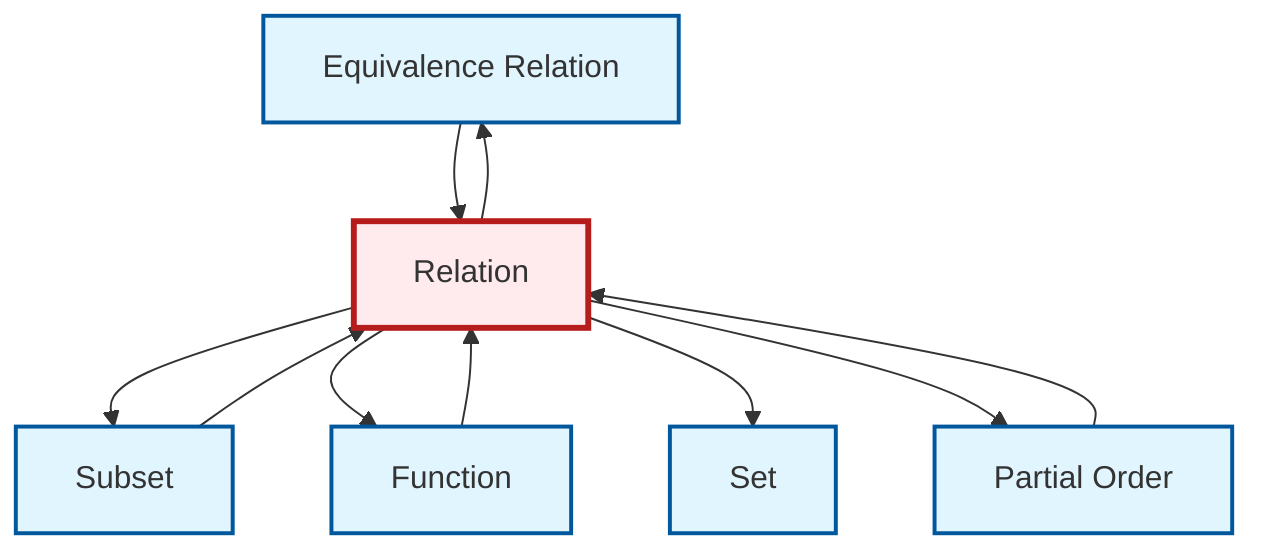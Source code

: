 graph TD
    classDef definition fill:#e1f5fe,stroke:#01579b,stroke-width:2px
    classDef theorem fill:#f3e5f5,stroke:#4a148c,stroke-width:2px
    classDef axiom fill:#fff3e0,stroke:#e65100,stroke-width:2px
    classDef example fill:#e8f5e9,stroke:#1b5e20,stroke-width:2px
    classDef current fill:#ffebee,stroke:#b71c1c,stroke-width:3px
    def-equivalence-relation["Equivalence Relation"]:::definition
    def-partial-order["Partial Order"]:::definition
    def-function["Function"]:::definition
    def-set["Set"]:::definition
    def-subset["Subset"]:::definition
    def-relation["Relation"]:::definition
    def-relation --> def-equivalence-relation
    def-relation --> def-subset
    def-subset --> def-relation
    def-relation --> def-function
    def-partial-order --> def-relation
    def-relation --> def-set
    def-relation --> def-partial-order
    def-function --> def-relation
    def-equivalence-relation --> def-relation
    class def-relation current